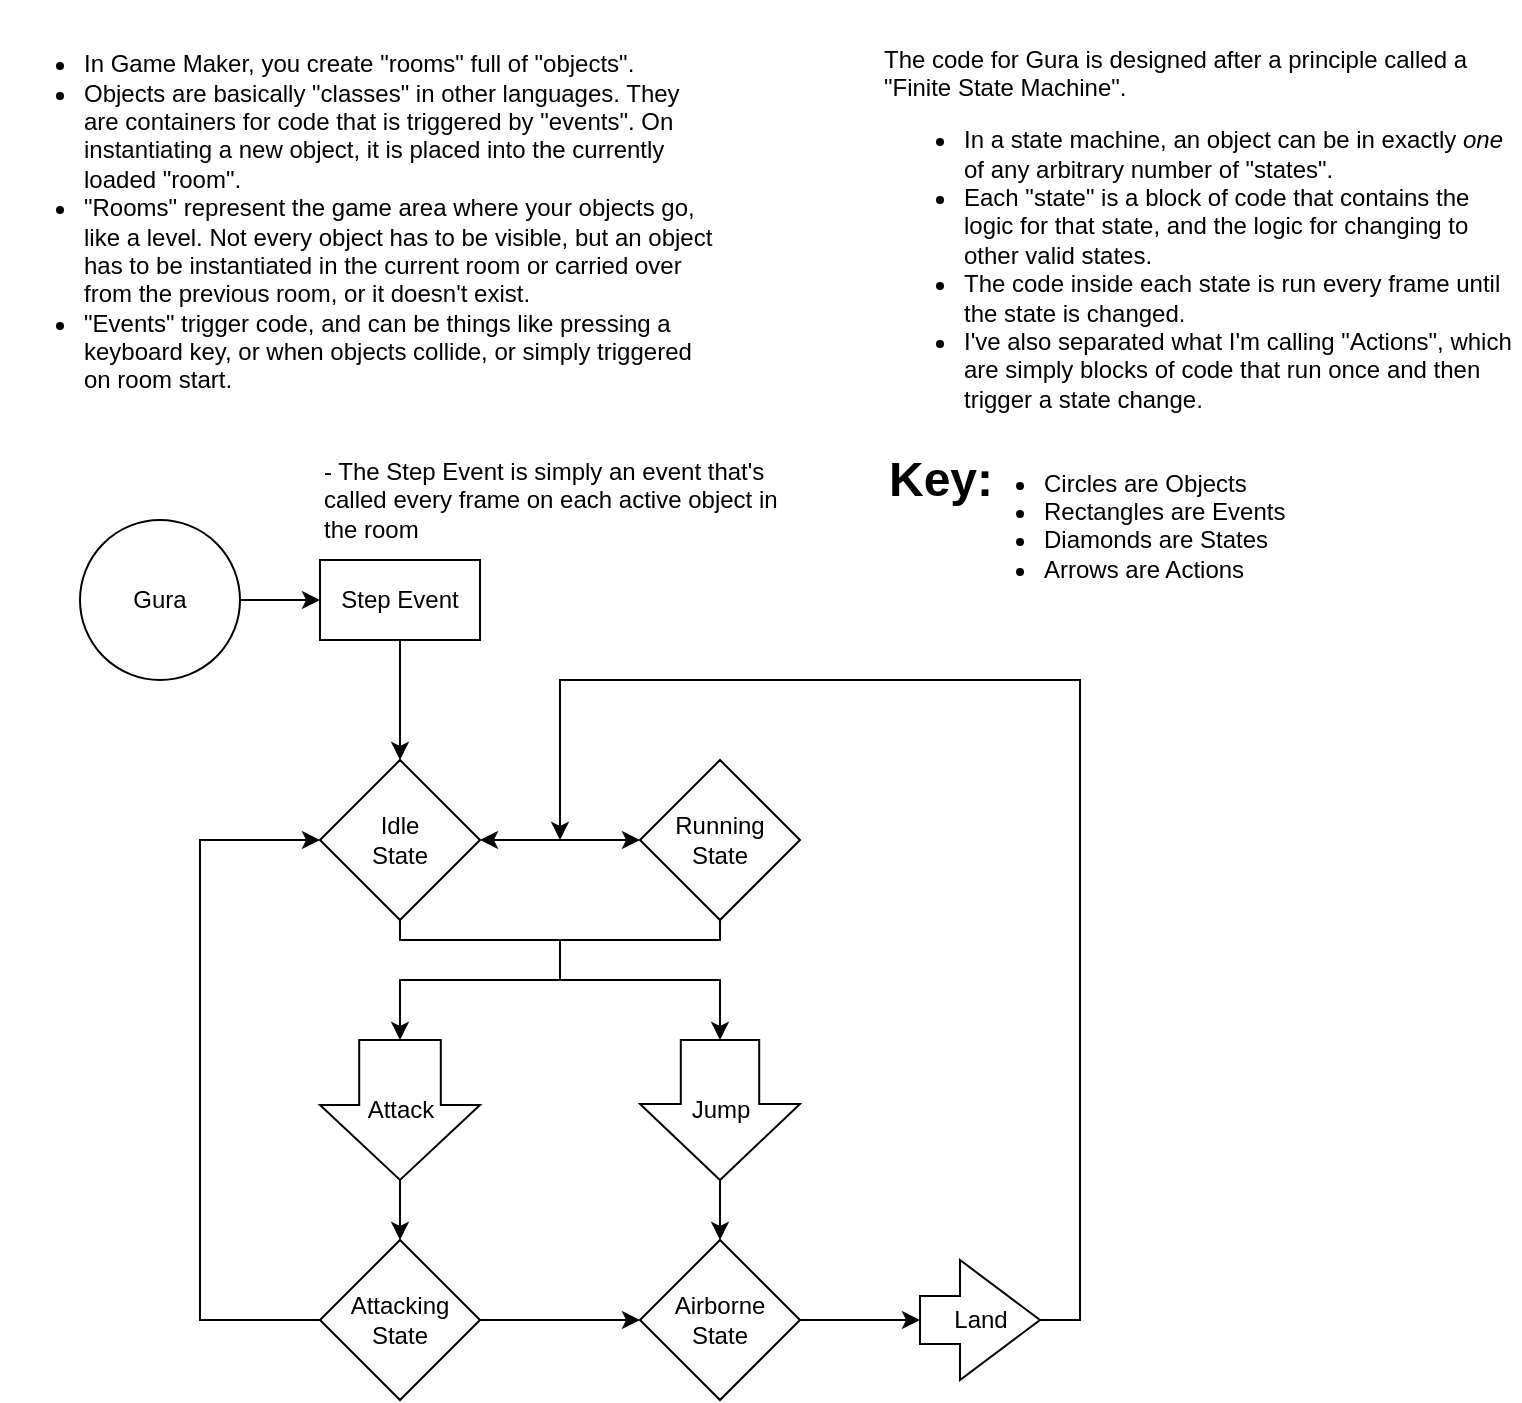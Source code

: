<mxfile version="17.4.6" type="device"><diagram id="pCj_2cl5DTtQnbyU9cY3" name="Page-1"><mxGraphModel dx="1422" dy="762" grid="0" gridSize="10" guides="1" tooltips="1" connect="1" arrows="1" fold="1" page="1" pageScale="1" pageWidth="850" pageHeight="1100" math="0" shadow="0"><root><mxCell id="0"/><mxCell id="1" parent="0"/><mxCell id="OkwBZsfR3pNN4bI77lMP-12" style="edgeStyle=orthogonalEdgeStyle;rounded=0;orthogonalLoop=1;jettySize=auto;html=1;exitX=1;exitY=0.5;exitDx=0;exitDy=0;" edge="1" parent="1" source="OkwBZsfR3pNN4bI77lMP-1" target="OkwBZsfR3pNN4bI77lMP-9"><mxGeometry relative="1" as="geometry"/></mxCell><mxCell id="OkwBZsfR3pNN4bI77lMP-1" value="Gura" style="ellipse;whiteSpace=wrap;html=1;aspect=fixed;" vertex="1" parent="1"><mxGeometry x="40" y="280" width="80" height="80" as="geometry"/></mxCell><mxCell id="OkwBZsfR3pNN4bI77lMP-3" value="&lt;ul&gt;&lt;li&gt;In Game Maker, you create &quot;rooms&quot; full of &quot;objects&quot;.&lt;/li&gt;&lt;li&gt;Objects are basically &quot;classes&quot; in other languages. They are containers for code that is triggered by &quot;events&quot;. On instantiating a new object, it is placed into the currently loaded &quot;room&quot;.&lt;/li&gt;&lt;li&gt;&quot;Rooms&quot; represent the game area where your objects go, like a level. Not every object has to be visible, but an object has to be instantiated in the current room or carried over from the previous room, or it doesn't exist.&lt;br&gt;&lt;/li&gt;&lt;li&gt;&quot;Events&quot; trigger code, and can be things like pressing a keyboard key, or when objects collide, or simply triggered on room start.&lt;/li&gt;&lt;/ul&gt;" style="text;strokeColor=none;fillColor=none;html=1;whiteSpace=wrap;verticalAlign=middle;overflow=hidden;spacing=2;spacingTop=2;" vertex="1" parent="1"><mxGeometry y="20" width="360" height="220" as="geometry"/></mxCell><mxCell id="OkwBZsfR3pNN4bI77lMP-4" value="The code for Gura is designed after a principle called a &quot;Finite State Machine&quot;.&lt;ul&gt;&lt;li&gt;In a state machine, an object can be in exactly &lt;i&gt;one&lt;/i&gt; of any arbitrary number of &quot;states&quot;.&lt;/li&gt;&lt;li&gt;Each &quot;state&quot; is a block of code that contains the logic for that state, and the logic for changing to other valid states.&lt;/li&gt;&lt;li&gt;The code inside each state is run every frame until the state is changed.&lt;br&gt;&lt;/li&gt;&lt;li&gt;I've also separated what I'm calling &quot;Actions&quot;, which are simply blocks of code that run once and then trigger a state change.&lt;br&gt;&lt;/li&gt;&lt;/ul&gt;" style="text;strokeColor=none;fillColor=none;html=1;whiteSpace=wrap;verticalAlign=middle;overflow=hidden;" vertex="1" parent="1"><mxGeometry x="440" y="40" width="320" height="200" as="geometry"/></mxCell><mxCell id="OkwBZsfR3pNN4bI77lMP-5" value="Key:" style="text;strokeColor=none;fillColor=none;html=1;fontSize=24;fontStyle=1;verticalAlign=middle;align=center;" vertex="1" parent="1"><mxGeometry x="430" y="240" width="80" height="40" as="geometry"/></mxCell><mxCell id="OkwBZsfR3pNN4bI77lMP-6" value="&lt;ul&gt;&lt;li&gt;Circles are Objects&lt;/li&gt;&lt;li&gt;Rectangles are Events&lt;/li&gt;&lt;li&gt;Diamonds are States&lt;br&gt;&lt;/li&gt;&lt;li&gt;Arrows are Actions&lt;br&gt;&lt;/li&gt;&lt;/ul&gt;" style="text;strokeColor=none;fillColor=none;html=1;whiteSpace=wrap;verticalAlign=middle;overflow=hidden;" vertex="1" parent="1"><mxGeometry x="480" y="240" width="280" height="80" as="geometry"/></mxCell><mxCell id="OkwBZsfR3pNN4bI77lMP-13" style="edgeStyle=orthogonalEdgeStyle;rounded=0;orthogonalLoop=1;jettySize=auto;html=1;exitX=0.5;exitY=1;exitDx=0;exitDy=0;entryX=0.5;entryY=0;entryDx=0;entryDy=0;" edge="1" parent="1" source="OkwBZsfR3pNN4bI77lMP-9" target="OkwBZsfR3pNN4bI77lMP-11"><mxGeometry relative="1" as="geometry"/></mxCell><mxCell id="OkwBZsfR3pNN4bI77lMP-9" value="Step Event" style="rounded=0;whiteSpace=wrap;html=1;" vertex="1" parent="1"><mxGeometry x="160" y="300" width="80" height="40" as="geometry"/></mxCell><UserObject label="&lt;div&gt;- The Step Event is simply an event that's called every frame on each active object in the room&lt;br&gt;&lt;/div&gt;" placeholders="1" name="Variable" id="OkwBZsfR3pNN4bI77lMP-10"><mxCell style="text;html=1;strokeColor=none;fillColor=none;align=left;verticalAlign=middle;whiteSpace=wrap;overflow=hidden;" vertex="1" parent="1"><mxGeometry x="160" y="240" width="240" height="60" as="geometry"/></mxCell></UserObject><mxCell id="OkwBZsfR3pNN4bI77lMP-66" style="edgeStyle=orthogonalEdgeStyle;rounded=0;orthogonalLoop=1;jettySize=auto;html=1;exitX=0.5;exitY=1;exitDx=0;exitDy=0;entryX=0;entryY=0.5;entryDx=0;entryDy=0;entryPerimeter=0;" edge="1" parent="1" source="OkwBZsfR3pNN4bI77lMP-11" target="OkwBZsfR3pNN4bI77lMP-33"><mxGeometry relative="1" as="geometry"><Array as="points"><mxPoint x="200" y="490"/><mxPoint x="280" y="490"/><mxPoint x="280" y="510"/><mxPoint x="200" y="510"/></Array></mxGeometry></mxCell><mxCell id="OkwBZsfR3pNN4bI77lMP-11" value="&lt;div&gt;Idle&lt;/div&gt;&lt;div&gt;State&lt;br&gt;&lt;/div&gt;" style="rhombus;whiteSpace=wrap;html=1;" vertex="1" parent="1"><mxGeometry x="160" y="400" width="80" height="80" as="geometry"/></mxCell><mxCell id="OkwBZsfR3pNN4bI77lMP-65" style="edgeStyle=orthogonalEdgeStyle;rounded=0;orthogonalLoop=1;jettySize=auto;html=1;exitX=0.5;exitY=1;exitDx=0;exitDy=0;entryX=0;entryY=0.5;entryDx=0;entryDy=0;entryPerimeter=0;" edge="1" parent="1" source="OkwBZsfR3pNN4bI77lMP-14" target="OkwBZsfR3pNN4bI77lMP-19"><mxGeometry relative="1" as="geometry"><Array as="points"><mxPoint x="360" y="490"/><mxPoint x="280" y="490"/><mxPoint x="280" y="510"/><mxPoint x="360" y="510"/></Array></mxGeometry></mxCell><mxCell id="OkwBZsfR3pNN4bI77lMP-14" value="&lt;div&gt;Running&lt;/div&gt;&lt;div&gt;State&lt;br&gt;&lt;/div&gt;" style="rhombus;whiteSpace=wrap;html=1;" vertex="1" parent="1"><mxGeometry x="320" y="400" width="80" height="80" as="geometry"/></mxCell><mxCell id="OkwBZsfR3pNN4bI77lMP-41" style="edgeStyle=orthogonalEdgeStyle;rounded=0;orthogonalLoop=1;jettySize=auto;html=1;exitX=1;exitY=0.5;exitDx=0;exitDy=0;entryX=0;entryY=0.5;entryDx=0;entryDy=0;entryPerimeter=0;" edge="1" parent="1" source="OkwBZsfR3pNN4bI77lMP-15" target="OkwBZsfR3pNN4bI77lMP-26"><mxGeometry relative="1" as="geometry"/></mxCell><mxCell id="OkwBZsfR3pNN4bI77lMP-15" value="&lt;div&gt;Airborne&lt;/div&gt;&lt;div&gt;State&lt;br&gt;&lt;/div&gt;" style="rhombus;whiteSpace=wrap;html=1;" vertex="1" parent="1"><mxGeometry x="320" y="640" width="80" height="80" as="geometry"/></mxCell><mxCell id="OkwBZsfR3pNN4bI77lMP-40" style="edgeStyle=orthogonalEdgeStyle;rounded=0;orthogonalLoop=1;jettySize=auto;html=1;exitX=1;exitY=0.5;exitDx=0;exitDy=0;exitPerimeter=0;entryX=0.5;entryY=0;entryDx=0;entryDy=0;" edge="1" parent="1" source="OkwBZsfR3pNN4bI77lMP-19" target="OkwBZsfR3pNN4bI77lMP-15"><mxGeometry relative="1" as="geometry"/></mxCell><mxCell id="OkwBZsfR3pNN4bI77lMP-19" value="Jump" style="html=1;shadow=0;dashed=0;align=center;verticalAlign=middle;shape=mxgraph.arrows2.arrow;dy=0.51;dx=38;notch=0;direction=south;" vertex="1" parent="1"><mxGeometry x="320" y="540" width="80" height="70" as="geometry"/></mxCell><mxCell id="OkwBZsfR3pNN4bI77lMP-55" style="edgeStyle=orthogonalEdgeStyle;rounded=0;orthogonalLoop=1;jettySize=auto;html=1;exitX=1;exitY=0.5;exitDx=0;exitDy=0;exitPerimeter=0;" edge="1" parent="1" source="OkwBZsfR3pNN4bI77lMP-26"><mxGeometry relative="1" as="geometry"><mxPoint x="280" y="440" as="targetPoint"/><Array as="points"><mxPoint x="540" y="680"/><mxPoint x="540" y="360"/><mxPoint x="280" y="360"/></Array></mxGeometry></mxCell><mxCell id="OkwBZsfR3pNN4bI77lMP-26" value="Land" style="html=1;shadow=0;dashed=0;align=center;verticalAlign=middle;shape=mxgraph.arrows2.arrow;dy=0.6;dx=40;notch=0;direction=east;" vertex="1" parent="1"><mxGeometry x="460" y="650" width="60" height="60" as="geometry"/></mxCell><mxCell id="OkwBZsfR3pNN4bI77lMP-43" style="edgeStyle=orthogonalEdgeStyle;rounded=0;orthogonalLoop=1;jettySize=auto;html=1;exitX=1;exitY=0.5;exitDx=0;exitDy=0;" edge="1" parent="1" source="OkwBZsfR3pNN4bI77lMP-32" target="OkwBZsfR3pNN4bI77lMP-15"><mxGeometry relative="1" as="geometry"/></mxCell><mxCell id="OkwBZsfR3pNN4bI77lMP-53" style="edgeStyle=orthogonalEdgeStyle;rounded=0;orthogonalLoop=1;jettySize=auto;html=1;exitX=0;exitY=0.5;exitDx=0;exitDy=0;entryX=0;entryY=0.5;entryDx=0;entryDy=0;" edge="1" parent="1" source="OkwBZsfR3pNN4bI77lMP-32" target="OkwBZsfR3pNN4bI77lMP-11"><mxGeometry relative="1" as="geometry"><mxPoint x="120" y="400" as="targetPoint"/><Array as="points"><mxPoint x="100" y="680"/><mxPoint x="100" y="440"/></Array></mxGeometry></mxCell><mxCell id="OkwBZsfR3pNN4bI77lMP-32" value="&lt;div&gt;Attacking&lt;/div&gt;&lt;div&gt;State&lt;br&gt;&lt;/div&gt;" style="rhombus;whiteSpace=wrap;html=1;" vertex="1" parent="1"><mxGeometry x="160" y="640" width="80" height="80" as="geometry"/></mxCell><mxCell id="OkwBZsfR3pNN4bI77lMP-39" style="edgeStyle=orthogonalEdgeStyle;rounded=0;orthogonalLoop=1;jettySize=auto;html=1;exitX=1;exitY=0.5;exitDx=0;exitDy=0;exitPerimeter=0;entryX=0.5;entryY=0;entryDx=0;entryDy=0;" edge="1" parent="1" source="OkwBZsfR3pNN4bI77lMP-33" target="OkwBZsfR3pNN4bI77lMP-32"><mxGeometry relative="1" as="geometry"/></mxCell><mxCell id="OkwBZsfR3pNN4bI77lMP-33" value="Attack" style="html=1;shadow=0;dashed=0;align=center;verticalAlign=middle;shape=mxgraph.arrows2.arrow;dy=0.49;dx=37.5;notch=0;direction=south;" vertex="1" parent="1"><mxGeometry x="160" y="540" width="80" height="70" as="geometry"/></mxCell><mxCell id="OkwBZsfR3pNN4bI77lMP-48" value="" style="endArrow=classic;startArrow=classic;html=1;rounded=0;entryX=0;entryY=0.5;entryDx=0;entryDy=0;" edge="1" parent="1" target="OkwBZsfR3pNN4bI77lMP-14"><mxGeometry width="50" height="50" relative="1" as="geometry"><mxPoint x="240" y="440" as="sourcePoint"/><mxPoint x="320" y="370" as="targetPoint"/></mxGeometry></mxCell></root></mxGraphModel></diagram></mxfile>